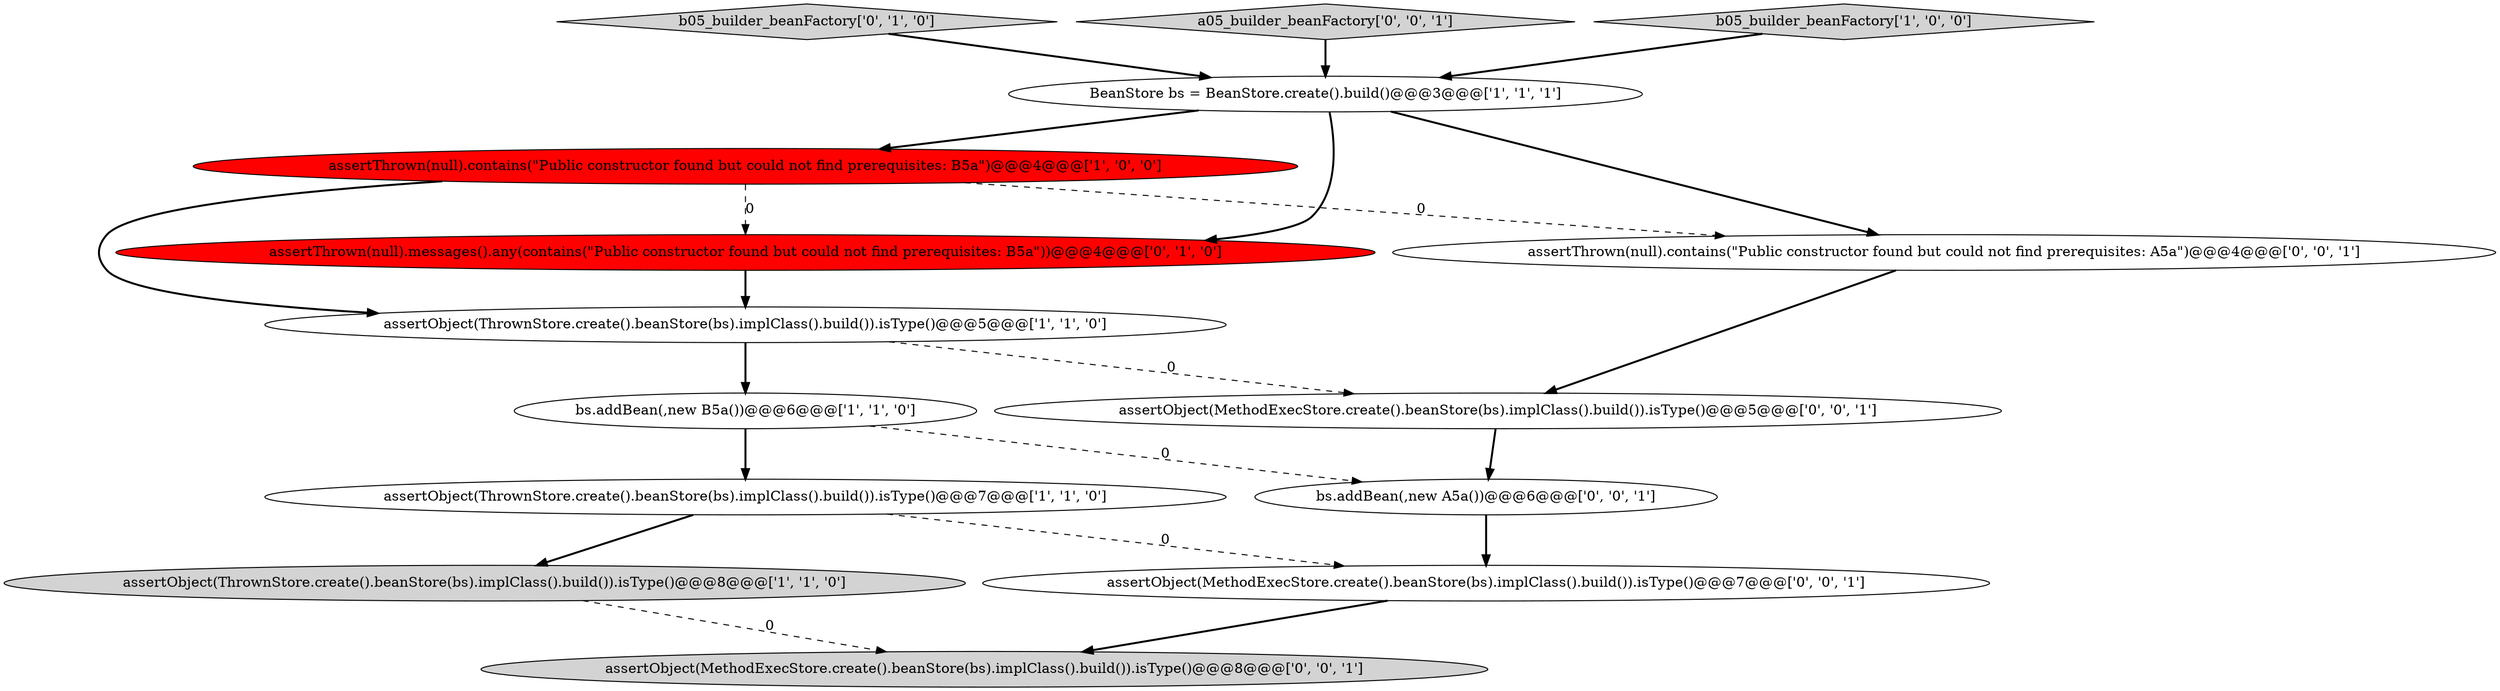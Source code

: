 digraph {
7 [style = filled, label = "assertThrown(null).messages().any(contains(\"Public constructor found but could not find prerequisites: B5a\"))@@@4@@@['0', '1', '0']", fillcolor = red, shape = ellipse image = "AAA1AAABBB2BBB"];
11 [style = filled, label = "assertObject(MethodExecStore.create().beanStore(bs).implClass().build()).isType()@@@5@@@['0', '0', '1']", fillcolor = white, shape = ellipse image = "AAA0AAABBB3BBB"];
12 [style = filled, label = "bs.addBean(,new A5a())@@@6@@@['0', '0', '1']", fillcolor = white, shape = ellipse image = "AAA0AAABBB3BBB"];
1 [style = filled, label = "assertObject(ThrownStore.create().beanStore(bs).implClass().build()).isType()@@@7@@@['1', '1', '0']", fillcolor = white, shape = ellipse image = "AAA0AAABBB1BBB"];
5 [style = filled, label = "assertObject(ThrownStore.create().beanStore(bs).implClass().build()).isType()@@@8@@@['1', '1', '0']", fillcolor = lightgray, shape = ellipse image = "AAA0AAABBB1BBB"];
8 [style = filled, label = "b05_builder_beanFactory['0', '1', '0']", fillcolor = lightgray, shape = diamond image = "AAA0AAABBB2BBB"];
14 [style = filled, label = "assertObject(MethodExecStore.create().beanStore(bs).implClass().build()).isType()@@@8@@@['0', '0', '1']", fillcolor = lightgray, shape = ellipse image = "AAA0AAABBB3BBB"];
13 [style = filled, label = "a05_builder_beanFactory['0', '0', '1']", fillcolor = lightgray, shape = diamond image = "AAA0AAABBB3BBB"];
3 [style = filled, label = "assertObject(ThrownStore.create().beanStore(bs).implClass().build()).isType()@@@5@@@['1', '1', '0']", fillcolor = white, shape = ellipse image = "AAA0AAABBB1BBB"];
0 [style = filled, label = "bs.addBean(,new B5a())@@@6@@@['1', '1', '0']", fillcolor = white, shape = ellipse image = "AAA0AAABBB1BBB"];
9 [style = filled, label = "assertThrown(null).contains(\"Public constructor found but could not find prerequisites: A5a\")@@@4@@@['0', '0', '1']", fillcolor = white, shape = ellipse image = "AAA0AAABBB3BBB"];
10 [style = filled, label = "assertObject(MethodExecStore.create().beanStore(bs).implClass().build()).isType()@@@7@@@['0', '0', '1']", fillcolor = white, shape = ellipse image = "AAA0AAABBB3BBB"];
6 [style = filled, label = "assertThrown(null).contains(\"Public constructor found but could not find prerequisites: B5a\")@@@4@@@['1', '0', '0']", fillcolor = red, shape = ellipse image = "AAA1AAABBB1BBB"];
2 [style = filled, label = "b05_builder_beanFactory['1', '0', '0']", fillcolor = lightgray, shape = diamond image = "AAA0AAABBB1BBB"];
4 [style = filled, label = "BeanStore bs = BeanStore.create().build()@@@3@@@['1', '1', '1']", fillcolor = white, shape = ellipse image = "AAA0AAABBB1BBB"];
1->5 [style = bold, label=""];
4->9 [style = bold, label=""];
6->3 [style = bold, label=""];
5->14 [style = dashed, label="0"];
9->11 [style = bold, label=""];
10->14 [style = bold, label=""];
4->6 [style = bold, label=""];
6->7 [style = dashed, label="0"];
6->9 [style = dashed, label="0"];
11->12 [style = bold, label=""];
1->10 [style = dashed, label="0"];
0->12 [style = dashed, label="0"];
2->4 [style = bold, label=""];
7->3 [style = bold, label=""];
4->7 [style = bold, label=""];
3->0 [style = bold, label=""];
12->10 [style = bold, label=""];
0->1 [style = bold, label=""];
8->4 [style = bold, label=""];
3->11 [style = dashed, label="0"];
13->4 [style = bold, label=""];
}
